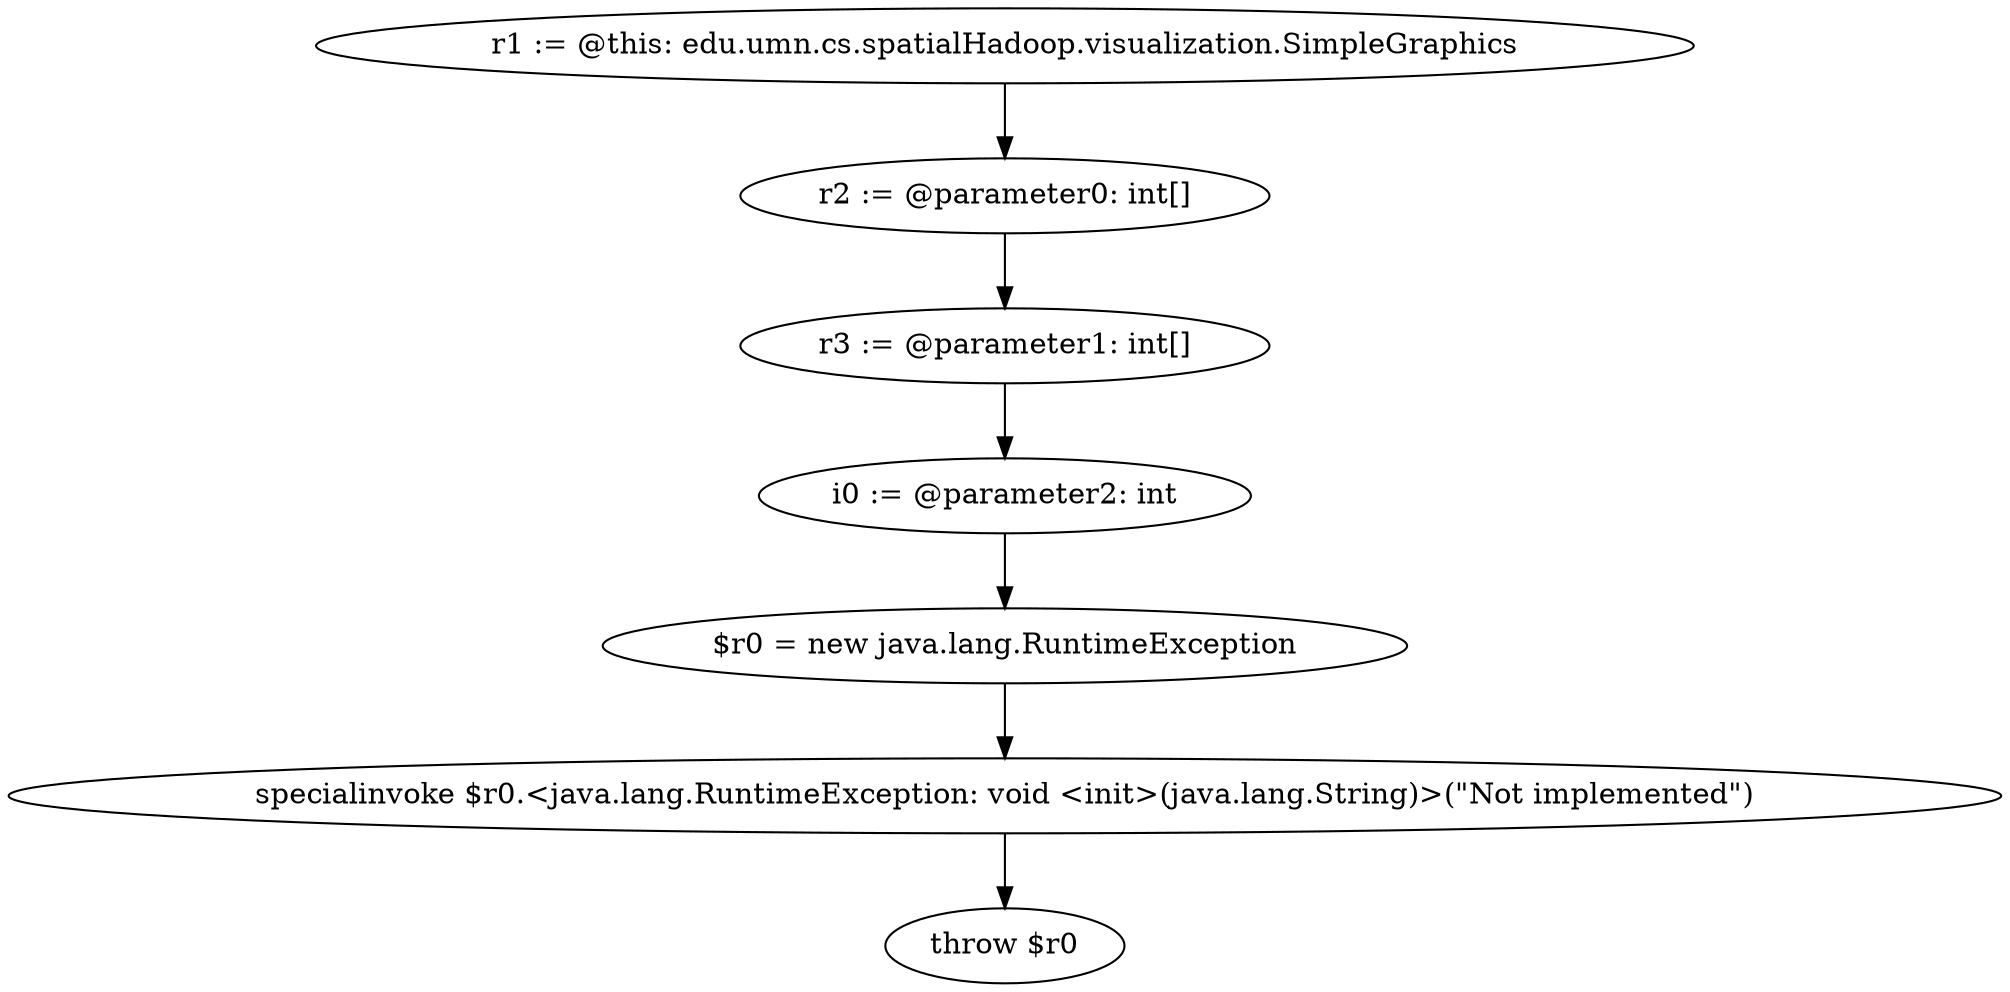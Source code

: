 digraph "unitGraph" {
    "r1 := @this: edu.umn.cs.spatialHadoop.visualization.SimpleGraphics"
    "r2 := @parameter0: int[]"
    "r3 := @parameter1: int[]"
    "i0 := @parameter2: int"
    "$r0 = new java.lang.RuntimeException"
    "specialinvoke $r0.<java.lang.RuntimeException: void <init>(java.lang.String)>(\"Not implemented\")"
    "throw $r0"
    "r1 := @this: edu.umn.cs.spatialHadoop.visualization.SimpleGraphics"->"r2 := @parameter0: int[]";
    "r2 := @parameter0: int[]"->"r3 := @parameter1: int[]";
    "r3 := @parameter1: int[]"->"i0 := @parameter2: int";
    "i0 := @parameter2: int"->"$r0 = new java.lang.RuntimeException";
    "$r0 = new java.lang.RuntimeException"->"specialinvoke $r0.<java.lang.RuntimeException: void <init>(java.lang.String)>(\"Not implemented\")";
    "specialinvoke $r0.<java.lang.RuntimeException: void <init>(java.lang.String)>(\"Not implemented\")"->"throw $r0";
}
